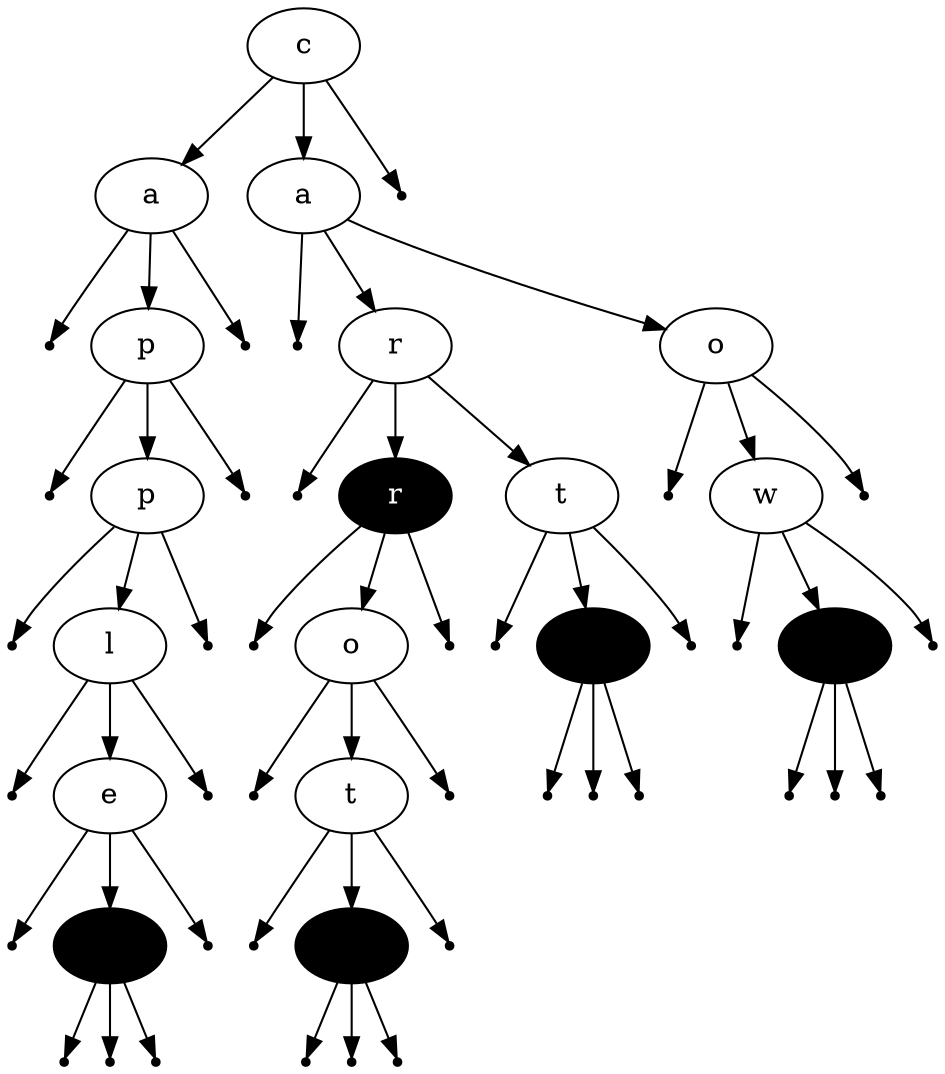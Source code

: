digraph {
"0x6a62a0"[label="c"];
"0x6a6700"[label="a"];
null1 [shape=point];
"0x6a6750"[label="p"];
null2 [shape=point];
"0x6a67a0"[label="p"];
null3 [shape=point];
"0x6a67f0"[label="l"];
null4 [shape=point];
"0x6a6840"[label="e"];
null5 [shape=point];
"0x6a6890"[label=" " fillcolor=black style=filled fontcolor=white];
null6 [shape=point];
null7 [shape=point];
null8 [shape=point];
null9 [shape=point];
null10 [shape=point];
null11 [shape=point];
null12 [shape=point];
null13 [shape=point];
"0x6a6610"[label="a"];
null14 [shape=point];
"0x6a6660"[label="r"];
null15 [shape=point];
"0x6a66b0"[label="r" fillcolor=black style=filled fontcolor=white];
null16 [shape=point];
"0x6a6980"[label="o"];
null17 [shape=point];
"0x6a69d0"[label="t"];
null18 [shape=point];
"0x6a6a20"[label=" " fillcolor=black style=filled fontcolor=white];
null19 [shape=point];
null20 [shape=point];
null21 [shape=point];
null22 [shape=point];
null23 [shape=point];
null24 [shape=point];
"0x6a68e0"[label="t"];
null25 [shape=point];
"0x6a6930"[label=" " fillcolor=black style=filled fontcolor=white];
null26 [shape=point];
null27 [shape=point];
null28 [shape=point];
null29 [shape=point];
"0x6a6a70"[label="o"];
null30 [shape=point];
"0x2603950"[label="w"];
null31 [shape=point];
"0x26036d0"[label=" " fillcolor=black style=filled fontcolor=white];
null32 [shape=point];
null33 [shape=point];
null34 [shape=point];
null35 [shape=point];
null36 [shape=point];
null37 [shape=point];
"0x6a62a0" -> "0x6a6700";
"0x6a6700" -> "null1"
"0x6a6700" -> "0x6a6750";
"0x6a6750" -> "null2"
"0x6a6750" -> "0x6a67a0";
"0x6a67a0" -> "null3"
"0x6a67a0" -> "0x6a67f0";
"0x6a67f0" -> "null4"
"0x6a67f0" -> "0x6a6840";
"0x6a6840" -> "null5"
"0x6a6840" -> "0x6a6890";
"0x6a6890" -> "null6"
"0x6a6890" -> "null7"
"0x6a6890" -> "null8"
"0x6a6840" -> "null9"
"0x6a67f0" -> "null10"
"0x6a67a0" -> "null11"
"0x6a6750" -> "null12"
"0x6a6700" -> "null13"
"0x6a62a0" -> "0x6a6610";
"0x6a6610" -> "null14"
"0x6a6610" -> "0x6a6660";
"0x6a6660" -> "null15"
"0x6a6660" -> "0x6a66b0";
"0x6a66b0" -> "null16"
"0x6a66b0" -> "0x6a6980";
"0x6a6980" -> "null17"
"0x6a6980" -> "0x6a69d0";
"0x6a69d0" -> "null18"
"0x6a69d0" -> "0x6a6a20";
"0x6a6a20" -> "null19"
"0x6a6a20" -> "null20"
"0x6a6a20" -> "null21"
"0x6a69d0" -> "null22"
"0x6a6980" -> "null23"
"0x6a66b0" -> "null24"
"0x6a6660" -> "0x6a68e0";
"0x6a68e0" -> "null25"
"0x6a68e0" -> "0x6a6930";
"0x6a6930" -> "null26"
"0x6a6930" -> "null27"
"0x6a6930" -> "null28"
"0x6a68e0" -> "null29"
"0x6a6610" -> "0x6a6a70";
"0x6a6a70" -> "null30"
"0x6a6a70" -> "0x2603950";
"0x2603950" -> "null31"
"0x2603950" -> "0x26036d0";
"0x26036d0" -> "null32"
"0x26036d0" -> "null33"
"0x26036d0" -> "null34"
"0x2603950" -> "null35"
"0x6a6a70" -> "null36"
"0x6a62a0" -> "null37"
}